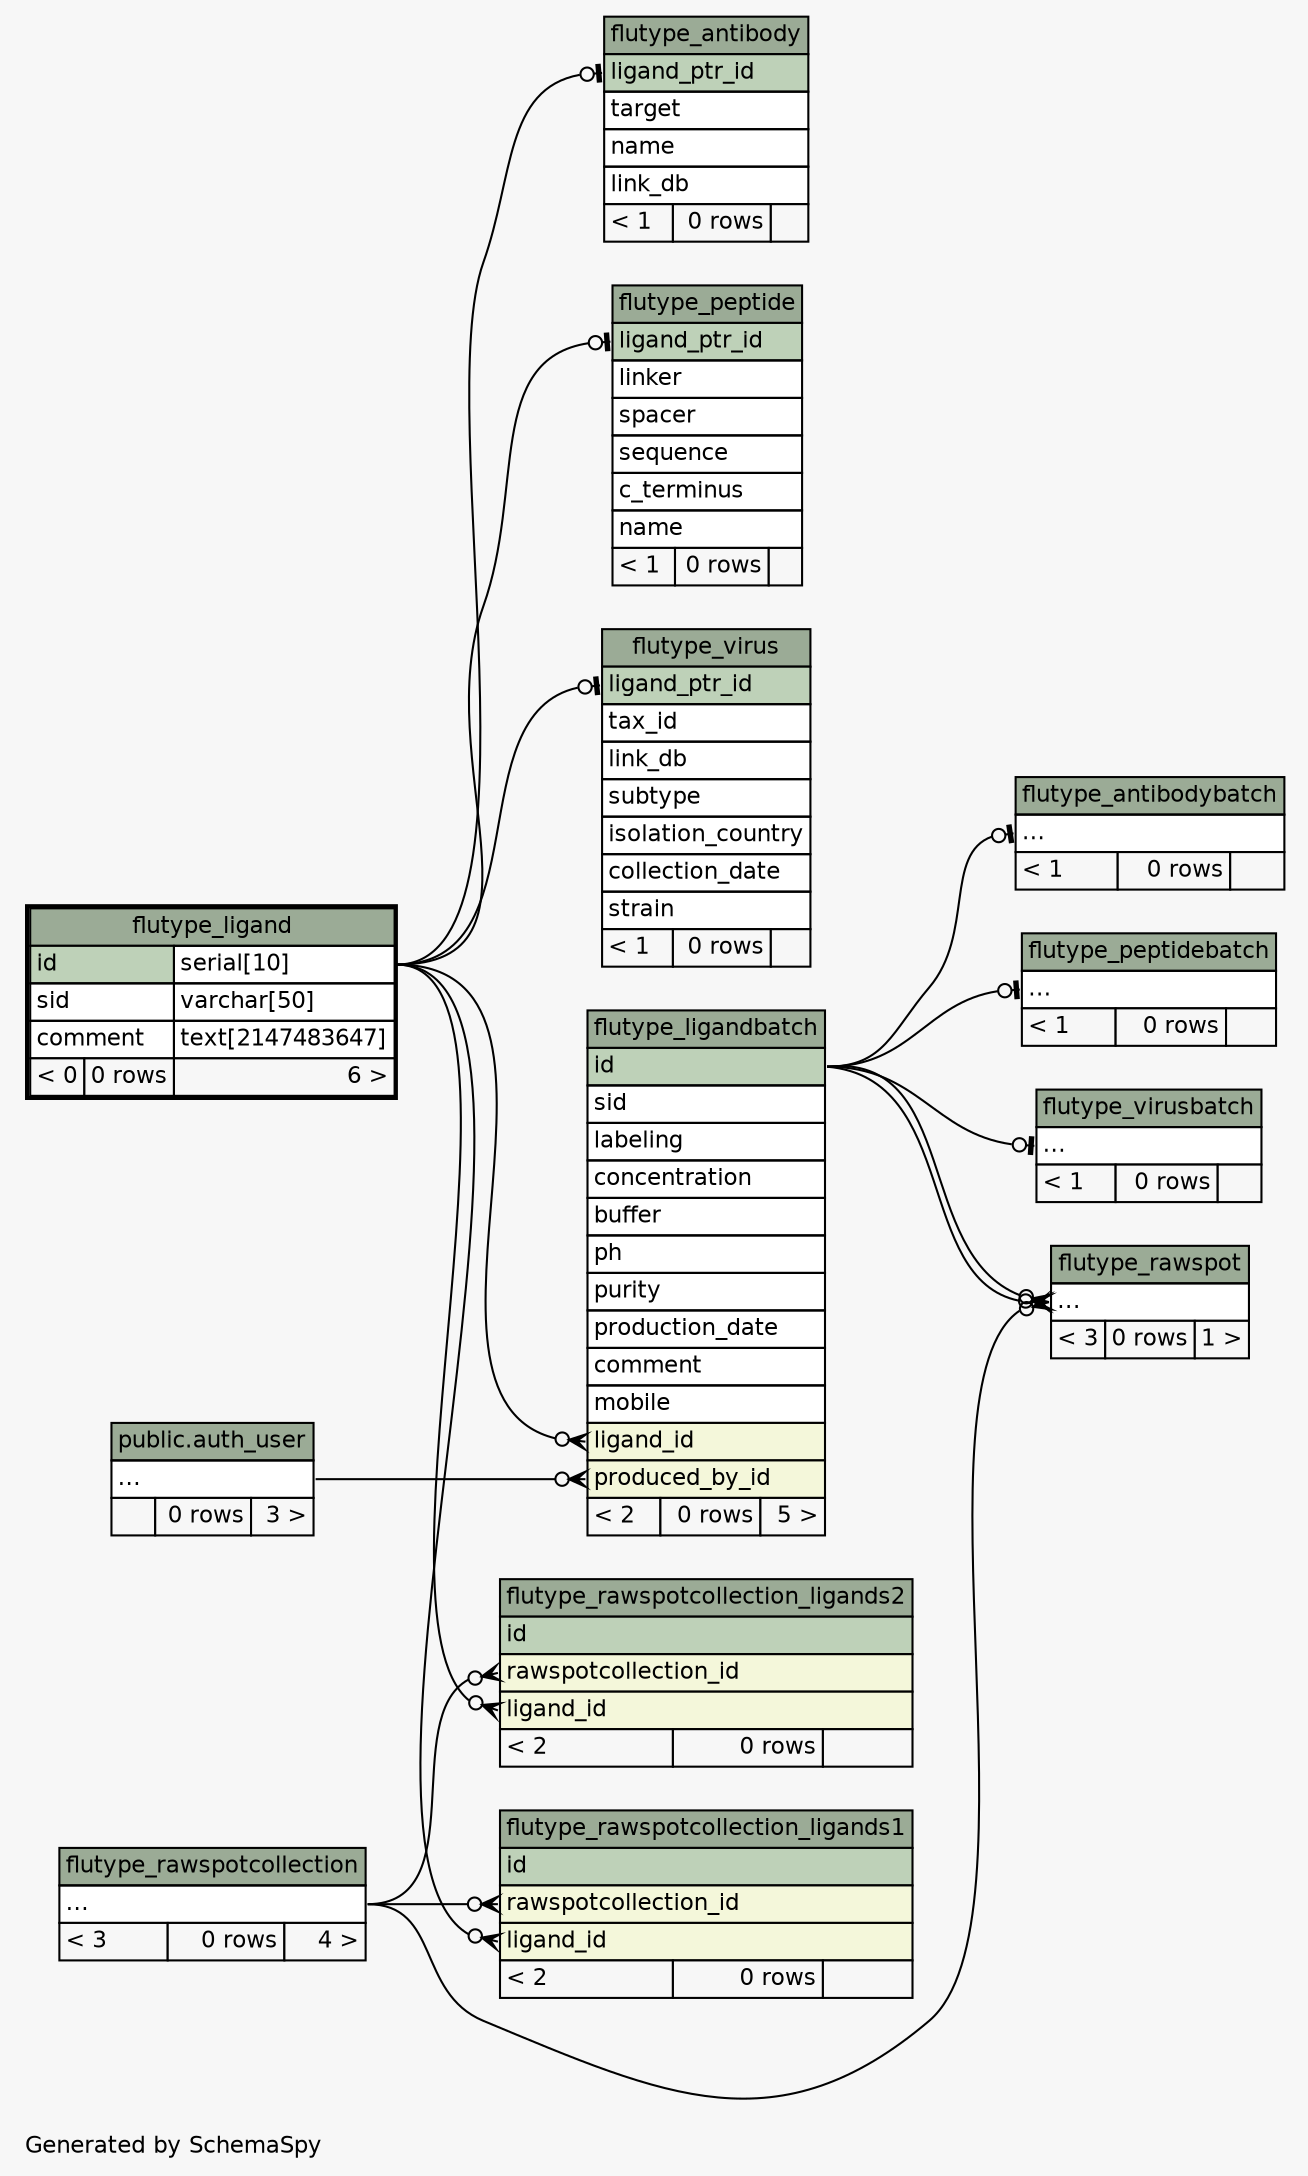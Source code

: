 // dot 2.38.0 on Linux 4.4.0-89-generic
// SchemaSpy rev 590
digraph "twoDegreesRelationshipsDiagram" {
  graph [
    rankdir="RL"
    bgcolor="#f7f7f7"
    label="\nGenerated by SchemaSpy"
    labeljust="l"
    nodesep="0.18"
    ranksep="0.46"
    fontname="Helvetica"
    fontsize="11"
  ];
  node [
    fontname="Helvetica"
    fontsize="11"
    shape="plaintext"
  ];
  edge [
    arrowsize="0.8"
  ];
  "flutype_antibody":"ligand_ptr_id":w -> "flutype_ligand":"id.type":e [arrowhead=none dir=back arrowtail=teeodot];
  "flutype_antibodybatch":"elipses":w -> "flutype_ligandbatch":"id":e [arrowhead=none dir=back arrowtail=teeodot];
  "flutype_ligandbatch":"ligand_id":w -> "flutype_ligand":"id.type":e [arrowhead=none dir=back arrowtail=crowodot];
  "flutype_ligandbatch":"produced_by_id":w -> "public.auth_user":"elipses":e [arrowhead=none dir=back arrowtail=crowodot];
  "flutype_peptide":"ligand_ptr_id":w -> "flutype_ligand":"id.type":e [arrowhead=none dir=back arrowtail=teeodot];
  "flutype_peptidebatch":"elipses":w -> "flutype_ligandbatch":"id":e [arrowhead=none dir=back arrowtail=teeodot];
  "flutype_rawspot":"elipses":w -> "flutype_ligandbatch":"id":e [arrowhead=none dir=back arrowtail=crowodot];
  "flutype_rawspot":"elipses":w -> "flutype_ligandbatch":"id":e [arrowhead=none dir=back arrowtail=crowodot];
  "flutype_rawspot":"elipses":w -> "flutype_rawspotcollection":"elipses":e [arrowhead=none dir=back arrowtail=crowodot];
  "flutype_rawspotcollection_ligands1":"ligand_id":w -> "flutype_ligand":"id.type":e [arrowhead=none dir=back arrowtail=crowodot];
  "flutype_rawspotcollection_ligands1":"rawspotcollection_id":w -> "flutype_rawspotcollection":"elipses":e [arrowhead=none dir=back arrowtail=crowodot];
  "flutype_rawspotcollection_ligands2":"ligand_id":w -> "flutype_ligand":"id.type":e [arrowhead=none dir=back arrowtail=crowodot];
  "flutype_rawspotcollection_ligands2":"rawspotcollection_id":w -> "flutype_rawspotcollection":"elipses":e [arrowhead=none dir=back arrowtail=crowodot];
  "flutype_virus":"ligand_ptr_id":w -> "flutype_ligand":"id.type":e [arrowhead=none dir=back arrowtail=teeodot];
  "flutype_virusbatch":"elipses":w -> "flutype_ligandbatch":"id":e [arrowhead=none dir=back arrowtail=teeodot];
  "public.auth_user" [
    label=<
    <TABLE BORDER="0" CELLBORDER="1" CELLSPACING="0" BGCOLOR="#ffffff">
      <TR><TD COLSPAN="3" BGCOLOR="#9bab96" ALIGN="CENTER">public.auth_user</TD></TR>
      <TR><TD PORT="elipses" COLSPAN="3" ALIGN="LEFT">...</TD></TR>
      <TR><TD ALIGN="LEFT" BGCOLOR="#f7f7f7">  </TD><TD ALIGN="RIGHT" BGCOLOR="#f7f7f7">0 rows</TD><TD ALIGN="RIGHT" BGCOLOR="#f7f7f7">3 &gt;</TD></TR>
    </TABLE>>
    tooltip="public.auth_user"
  ];
  "flutype_antibody" [
    label=<
    <TABLE BORDER="0" CELLBORDER="1" CELLSPACING="0" BGCOLOR="#ffffff">
      <TR><TD COLSPAN="3" BGCOLOR="#9bab96" ALIGN="CENTER">flutype_antibody</TD></TR>
      <TR><TD PORT="ligand_ptr_id" COLSPAN="3" BGCOLOR="#bed1b8" ALIGN="LEFT">ligand_ptr_id</TD></TR>
      <TR><TD PORT="target" COLSPAN="3" ALIGN="LEFT">target</TD></TR>
      <TR><TD PORT="name" COLSPAN="3" ALIGN="LEFT">name</TD></TR>
      <TR><TD PORT="link_db" COLSPAN="3" ALIGN="LEFT">link_db</TD></TR>
      <TR><TD ALIGN="LEFT" BGCOLOR="#f7f7f7">&lt; 1</TD><TD ALIGN="RIGHT" BGCOLOR="#f7f7f7">0 rows</TD><TD ALIGN="RIGHT" BGCOLOR="#f7f7f7">  </TD></TR>
    </TABLE>>
    URL="flutype_antibody.html"
    tooltip="flutype_antibody"
  ];
  "flutype_antibodybatch" [
    label=<
    <TABLE BORDER="0" CELLBORDER="1" CELLSPACING="0" BGCOLOR="#ffffff">
      <TR><TD COLSPAN="3" BGCOLOR="#9bab96" ALIGN="CENTER">flutype_antibodybatch</TD></TR>
      <TR><TD PORT="elipses" COLSPAN="3" ALIGN="LEFT">...</TD></TR>
      <TR><TD ALIGN="LEFT" BGCOLOR="#f7f7f7">&lt; 1</TD><TD ALIGN="RIGHT" BGCOLOR="#f7f7f7">0 rows</TD><TD ALIGN="RIGHT" BGCOLOR="#f7f7f7">  </TD></TR>
    </TABLE>>
    URL="flutype_antibodybatch.html"
    tooltip="flutype_antibodybatch"
  ];
  "flutype_ligand" [
    label=<
    <TABLE BORDER="2" CELLBORDER="1" CELLSPACING="0" BGCOLOR="#ffffff">
      <TR><TD COLSPAN="3" BGCOLOR="#9bab96" ALIGN="CENTER">flutype_ligand</TD></TR>
      <TR><TD PORT="id" COLSPAN="2" BGCOLOR="#bed1b8" ALIGN="LEFT">id</TD><TD PORT="id.type" ALIGN="LEFT">serial[10]</TD></TR>
      <TR><TD PORT="sid" COLSPAN="2" ALIGN="LEFT">sid</TD><TD PORT="sid.type" ALIGN="LEFT">varchar[50]</TD></TR>
      <TR><TD PORT="comment" COLSPAN="2" ALIGN="LEFT">comment</TD><TD PORT="comment.type" ALIGN="LEFT">text[2147483647]</TD></TR>
      <TR><TD ALIGN="LEFT" BGCOLOR="#f7f7f7">&lt; 0</TD><TD ALIGN="RIGHT" BGCOLOR="#f7f7f7">0 rows</TD><TD ALIGN="RIGHT" BGCOLOR="#f7f7f7">6 &gt;</TD></TR>
    </TABLE>>
    URL="flutype_ligand.html"
    tooltip="flutype_ligand"
  ];
  "flutype_ligandbatch" [
    label=<
    <TABLE BORDER="0" CELLBORDER="1" CELLSPACING="0" BGCOLOR="#ffffff">
      <TR><TD COLSPAN="3" BGCOLOR="#9bab96" ALIGN="CENTER">flutype_ligandbatch</TD></TR>
      <TR><TD PORT="id" COLSPAN="3" BGCOLOR="#bed1b8" ALIGN="LEFT">id</TD></TR>
      <TR><TD PORT="sid" COLSPAN="3" ALIGN="LEFT">sid</TD></TR>
      <TR><TD PORT="labeling" COLSPAN="3" ALIGN="LEFT">labeling</TD></TR>
      <TR><TD PORT="concentration" COLSPAN="3" ALIGN="LEFT">concentration</TD></TR>
      <TR><TD PORT="buffer" COLSPAN="3" ALIGN="LEFT">buffer</TD></TR>
      <TR><TD PORT="ph" COLSPAN="3" ALIGN="LEFT">ph</TD></TR>
      <TR><TD PORT="purity" COLSPAN="3" ALIGN="LEFT">purity</TD></TR>
      <TR><TD PORT="production_date" COLSPAN="3" ALIGN="LEFT">production_date</TD></TR>
      <TR><TD PORT="comment" COLSPAN="3" ALIGN="LEFT">comment</TD></TR>
      <TR><TD PORT="mobile" COLSPAN="3" ALIGN="LEFT">mobile</TD></TR>
      <TR><TD PORT="ligand_id" COLSPAN="3" BGCOLOR="#f4f7da" ALIGN="LEFT">ligand_id</TD></TR>
      <TR><TD PORT="produced_by_id" COLSPAN="3" BGCOLOR="#f4f7da" ALIGN="LEFT">produced_by_id</TD></TR>
      <TR><TD ALIGN="LEFT" BGCOLOR="#f7f7f7">&lt; 2</TD><TD ALIGN="RIGHT" BGCOLOR="#f7f7f7">0 rows</TD><TD ALIGN="RIGHT" BGCOLOR="#f7f7f7">5 &gt;</TD></TR>
    </TABLE>>
    URL="flutype_ligandbatch.html"
    tooltip="flutype_ligandbatch"
  ];
  "flutype_peptide" [
    label=<
    <TABLE BORDER="0" CELLBORDER="1" CELLSPACING="0" BGCOLOR="#ffffff">
      <TR><TD COLSPAN="3" BGCOLOR="#9bab96" ALIGN="CENTER">flutype_peptide</TD></TR>
      <TR><TD PORT="ligand_ptr_id" COLSPAN="3" BGCOLOR="#bed1b8" ALIGN="LEFT">ligand_ptr_id</TD></TR>
      <TR><TD PORT="linker" COLSPAN="3" ALIGN="LEFT">linker</TD></TR>
      <TR><TD PORT="spacer" COLSPAN="3" ALIGN="LEFT">spacer</TD></TR>
      <TR><TD PORT="sequence" COLSPAN="3" ALIGN="LEFT">sequence</TD></TR>
      <TR><TD PORT="c_terminus" COLSPAN="3" ALIGN="LEFT">c_terminus</TD></TR>
      <TR><TD PORT="name" COLSPAN="3" ALIGN="LEFT">name</TD></TR>
      <TR><TD ALIGN="LEFT" BGCOLOR="#f7f7f7">&lt; 1</TD><TD ALIGN="RIGHT" BGCOLOR="#f7f7f7">0 rows</TD><TD ALIGN="RIGHT" BGCOLOR="#f7f7f7">  </TD></TR>
    </TABLE>>
    URL="flutype_peptide.html"
    tooltip="flutype_peptide"
  ];
  "flutype_peptidebatch" [
    label=<
    <TABLE BORDER="0" CELLBORDER="1" CELLSPACING="0" BGCOLOR="#ffffff">
      <TR><TD COLSPAN="3" BGCOLOR="#9bab96" ALIGN="CENTER">flutype_peptidebatch</TD></TR>
      <TR><TD PORT="elipses" COLSPAN="3" ALIGN="LEFT">...</TD></TR>
      <TR><TD ALIGN="LEFT" BGCOLOR="#f7f7f7">&lt; 1</TD><TD ALIGN="RIGHT" BGCOLOR="#f7f7f7">0 rows</TD><TD ALIGN="RIGHT" BGCOLOR="#f7f7f7">  </TD></TR>
    </TABLE>>
    URL="flutype_peptidebatch.html"
    tooltip="flutype_peptidebatch"
  ];
  "flutype_rawspot" [
    label=<
    <TABLE BORDER="0" CELLBORDER="1" CELLSPACING="0" BGCOLOR="#ffffff">
      <TR><TD COLSPAN="3" BGCOLOR="#9bab96" ALIGN="CENTER">flutype_rawspot</TD></TR>
      <TR><TD PORT="elipses" COLSPAN="3" ALIGN="LEFT">...</TD></TR>
      <TR><TD ALIGN="LEFT" BGCOLOR="#f7f7f7">&lt; 3</TD><TD ALIGN="RIGHT" BGCOLOR="#f7f7f7">0 rows</TD><TD ALIGN="RIGHT" BGCOLOR="#f7f7f7">1 &gt;</TD></TR>
    </TABLE>>
    URL="flutype_rawspot.html"
    tooltip="flutype_rawspot"
  ];
  "flutype_rawspotcollection" [
    label=<
    <TABLE BORDER="0" CELLBORDER="1" CELLSPACING="0" BGCOLOR="#ffffff">
      <TR><TD COLSPAN="3" BGCOLOR="#9bab96" ALIGN="CENTER">flutype_rawspotcollection</TD></TR>
      <TR><TD PORT="elipses" COLSPAN="3" ALIGN="LEFT">...</TD></TR>
      <TR><TD ALIGN="LEFT" BGCOLOR="#f7f7f7">&lt; 3</TD><TD ALIGN="RIGHT" BGCOLOR="#f7f7f7">0 rows</TD><TD ALIGN="RIGHT" BGCOLOR="#f7f7f7">4 &gt;</TD></TR>
    </TABLE>>
    URL="flutype_rawspotcollection.html"
    tooltip="flutype_rawspotcollection"
  ];
  "flutype_rawspotcollection_ligands1" [
    label=<
    <TABLE BORDER="0" CELLBORDER="1" CELLSPACING="0" BGCOLOR="#ffffff">
      <TR><TD COLSPAN="3" BGCOLOR="#9bab96" ALIGN="CENTER">flutype_rawspotcollection_ligands1</TD></TR>
      <TR><TD PORT="id" COLSPAN="3" BGCOLOR="#bed1b8" ALIGN="LEFT">id</TD></TR>
      <TR><TD PORT="rawspotcollection_id" COLSPAN="3" BGCOLOR="#f4f7da" ALIGN="LEFT">rawspotcollection_id</TD></TR>
      <TR><TD PORT="ligand_id" COLSPAN="3" BGCOLOR="#f4f7da" ALIGN="LEFT">ligand_id</TD></TR>
      <TR><TD ALIGN="LEFT" BGCOLOR="#f7f7f7">&lt; 2</TD><TD ALIGN="RIGHT" BGCOLOR="#f7f7f7">0 rows</TD><TD ALIGN="RIGHT" BGCOLOR="#f7f7f7">  </TD></TR>
    </TABLE>>
    URL="flutype_rawspotcollection_ligands1.html"
    tooltip="flutype_rawspotcollection_ligands1"
  ];
  "flutype_rawspotcollection_ligands2" [
    label=<
    <TABLE BORDER="0" CELLBORDER="1" CELLSPACING="0" BGCOLOR="#ffffff">
      <TR><TD COLSPAN="3" BGCOLOR="#9bab96" ALIGN="CENTER">flutype_rawspotcollection_ligands2</TD></TR>
      <TR><TD PORT="id" COLSPAN="3" BGCOLOR="#bed1b8" ALIGN="LEFT">id</TD></TR>
      <TR><TD PORT="rawspotcollection_id" COLSPAN="3" BGCOLOR="#f4f7da" ALIGN="LEFT">rawspotcollection_id</TD></TR>
      <TR><TD PORT="ligand_id" COLSPAN="3" BGCOLOR="#f4f7da" ALIGN="LEFT">ligand_id</TD></TR>
      <TR><TD ALIGN="LEFT" BGCOLOR="#f7f7f7">&lt; 2</TD><TD ALIGN="RIGHT" BGCOLOR="#f7f7f7">0 rows</TD><TD ALIGN="RIGHT" BGCOLOR="#f7f7f7">  </TD></TR>
    </TABLE>>
    URL="flutype_rawspotcollection_ligands2.html"
    tooltip="flutype_rawspotcollection_ligands2"
  ];
  "flutype_virus" [
    label=<
    <TABLE BORDER="0" CELLBORDER="1" CELLSPACING="0" BGCOLOR="#ffffff">
      <TR><TD COLSPAN="3" BGCOLOR="#9bab96" ALIGN="CENTER">flutype_virus</TD></TR>
      <TR><TD PORT="ligand_ptr_id" COLSPAN="3" BGCOLOR="#bed1b8" ALIGN="LEFT">ligand_ptr_id</TD></TR>
      <TR><TD PORT="tax_id" COLSPAN="3" ALIGN="LEFT">tax_id</TD></TR>
      <TR><TD PORT="link_db" COLSPAN="3" ALIGN="LEFT">link_db</TD></TR>
      <TR><TD PORT="subtype" COLSPAN="3" ALIGN="LEFT">subtype</TD></TR>
      <TR><TD PORT="isolation_country" COLSPAN="3" ALIGN="LEFT">isolation_country</TD></TR>
      <TR><TD PORT="collection_date" COLSPAN="3" ALIGN="LEFT">collection_date</TD></TR>
      <TR><TD PORT="strain" COLSPAN="3" ALIGN="LEFT">strain</TD></TR>
      <TR><TD ALIGN="LEFT" BGCOLOR="#f7f7f7">&lt; 1</TD><TD ALIGN="RIGHT" BGCOLOR="#f7f7f7">0 rows</TD><TD ALIGN="RIGHT" BGCOLOR="#f7f7f7">  </TD></TR>
    </TABLE>>
    URL="flutype_virus.html"
    tooltip="flutype_virus"
  ];
  "flutype_virusbatch" [
    label=<
    <TABLE BORDER="0" CELLBORDER="1" CELLSPACING="0" BGCOLOR="#ffffff">
      <TR><TD COLSPAN="3" BGCOLOR="#9bab96" ALIGN="CENTER">flutype_virusbatch</TD></TR>
      <TR><TD PORT="elipses" COLSPAN="3" ALIGN="LEFT">...</TD></TR>
      <TR><TD ALIGN="LEFT" BGCOLOR="#f7f7f7">&lt; 1</TD><TD ALIGN="RIGHT" BGCOLOR="#f7f7f7">0 rows</TD><TD ALIGN="RIGHT" BGCOLOR="#f7f7f7">  </TD></TR>
    </TABLE>>
    URL="flutype_virusbatch.html"
    tooltip="flutype_virusbatch"
  ];
}
